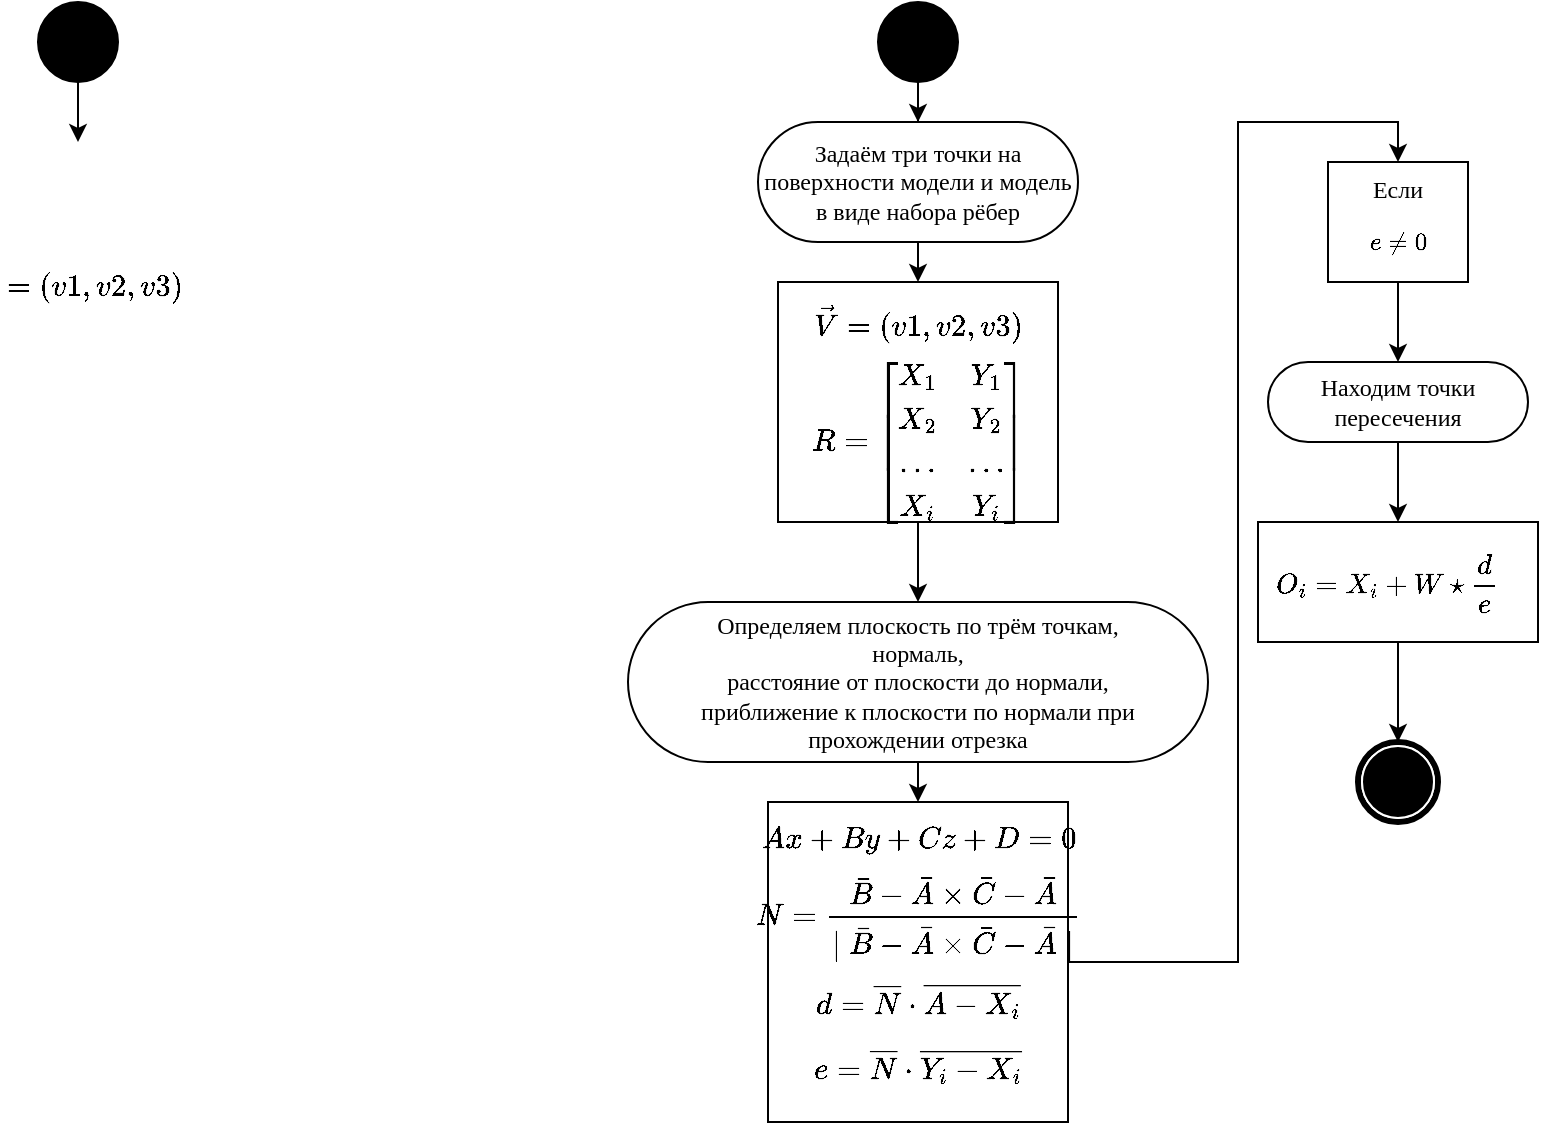 <mxfile version="13.10.5" type="github">
  <diagram id="rqI_ppBprp_Sd8-UaLiR" name="Page-1">
    <mxGraphModel dx="1692" dy="436" grid="1" gridSize="10" guides="1" tooltips="1" connect="1" arrows="1" fold="1" page="1" pageScale="1" pageWidth="827" pageHeight="1169" math="1" shadow="0">
      <root>
        <mxCell id="0" />
        <mxCell id="1" parent="0" />
        <mxCell id="YjNDBlbt8UtDI5Ee4jb6-37" style="edgeStyle=orthogonalEdgeStyle;rounded=0;orthogonalLoop=1;jettySize=auto;html=1;exitX=0.5;exitY=1;exitDx=0;exitDy=0;entryX=0.5;entryY=0;entryDx=0;entryDy=0;" edge="1" parent="1" source="YjNDBlbt8UtDI5Ee4jb6-34" target="YjNDBlbt8UtDI5Ee4jb6-36">
          <mxGeometry relative="1" as="geometry" />
        </mxCell>
        <mxCell id="YjNDBlbt8UtDI5Ee4jb6-34" value="" style="rounded=0;whiteSpace=wrap;html=1;" vertex="1" parent="1">
          <mxGeometry x="270" y="340" width="140" height="60" as="geometry" />
        </mxCell>
        <mxCell id="YjNDBlbt8UtDI5Ee4jb6-31" value="" style="edgeStyle=orthogonalEdgeStyle;rounded=0;orthogonalLoop=1;jettySize=auto;html=1;" edge="1" parent="1" source="YjNDBlbt8UtDI5Ee4jb6-27" target="YjNDBlbt8UtDI5Ee4jb6-30">
          <mxGeometry relative="1" as="geometry" />
        </mxCell>
        <mxCell id="YjNDBlbt8UtDI5Ee4jb6-27" value="" style="rounded=0;whiteSpace=wrap;html=1;" vertex="1" parent="1">
          <mxGeometry x="305" y="160" width="70" height="60" as="geometry" />
        </mxCell>
        <mxCell id="YjNDBlbt8UtDI5Ee4jb6-3" value="" style="edgeStyle=orthogonalEdgeStyle;rounded=0;orthogonalLoop=1;jettySize=auto;html=1;entryX=0.5;entryY=0;entryDx=0;entryDy=0;" edge="1" parent="1" source="YjNDBlbt8UtDI5Ee4jb6-1" target="YjNDBlbt8UtDI5Ee4jb6-4">
          <mxGeometry relative="1" as="geometry" />
        </mxCell>
        <mxCell id="YjNDBlbt8UtDI5Ee4jb6-1" value="" style="ellipse;whiteSpace=wrap;html=1;rounded=0;shadow=0;comic=0;labelBackgroundColor=none;strokeWidth=1;fillColor=#000000;fontFamily=Verdana;fontSize=12;align=center;" vertex="1" parent="1">
          <mxGeometry x="80" y="80" width="40" height="40" as="geometry" />
        </mxCell>
        <mxCell id="YjNDBlbt8UtDI5Ee4jb6-5" style="edgeStyle=orthogonalEdgeStyle;rounded=0;orthogonalLoop=1;jettySize=auto;html=1;exitX=0.5;exitY=1;exitDx=0;exitDy=0;entryX=0.5;entryY=0;entryDx=0;entryDy=0;" edge="1" parent="1" source="YjNDBlbt8UtDI5Ee4jb6-4">
          <mxGeometry relative="1" as="geometry">
            <mxPoint x="100" y="220" as="targetPoint" />
          </mxGeometry>
        </mxCell>
        <mxCell id="YjNDBlbt8UtDI5Ee4jb6-4" value="Задаём три точки на поверхности модели и модель в виде набора рёбер" style="rounded=1;whiteSpace=wrap;html=1;shadow=0;comic=0;labelBackgroundColor=none;strokeWidth=1;fontFamily=Verdana;fontSize=12;align=center;arcSize=50;" vertex="1" parent="1">
          <mxGeometry x="20" y="140" width="160" height="60" as="geometry" />
        </mxCell>
        <mxCell id="YjNDBlbt8UtDI5Ee4jb6-11" style="edgeStyle=orthogonalEdgeStyle;rounded=0;orthogonalLoop=1;jettySize=auto;html=1;exitX=0.5;exitY=1;exitDx=0;exitDy=0;entryX=0.5;entryY=0;entryDx=0;entryDy=0;" edge="1" parent="1" source="YjNDBlbt8UtDI5Ee4jb6-6" target="YjNDBlbt8UtDI5Ee4jb6-10">
          <mxGeometry relative="1" as="geometry" />
        </mxCell>
        <mxCell id="YjNDBlbt8UtDI5Ee4jb6-6" value="Определяем плоскость по трём точкам, &lt;br&gt;нормаль, &lt;br&gt;расстояние от плоскости до нормали,&lt;br&gt;приближение к плоскости по нормали при прохождении отрезка" style="rounded=1;whiteSpace=wrap;html=1;shadow=0;comic=0;labelBackgroundColor=none;strokeWidth=1;fontFamily=Verdana;fontSize=12;align=center;arcSize=50;" vertex="1" parent="1">
          <mxGeometry x="-45" y="380" width="290" height="80" as="geometry" />
        </mxCell>
        <mxCell id="YjNDBlbt8UtDI5Ee4jb6-23" value="" style="edgeStyle=orthogonalEdgeStyle;rounded=0;orthogonalLoop=1;jettySize=auto;html=1;" edge="1" parent="1" source="YjNDBlbt8UtDI5Ee4jb6-8" target="YjNDBlbt8UtDI5Ee4jb6-6">
          <mxGeometry relative="1" as="geometry" />
        </mxCell>
        <mxCell id="YjNDBlbt8UtDI5Ee4jb6-8" value="" style="rounded=0;whiteSpace=wrap;html=1;shadow=0;comic=0;labelBackgroundColor=none;strokeWidth=1;fontFamily=Verdana;fontSize=12;align=center;arcSize=50;" vertex="1" parent="1">
          <mxGeometry x="30" y="220" width="140" height="120" as="geometry" />
        </mxCell>
        <mxCell id="YjNDBlbt8UtDI5Ee4jb6-32" style="edgeStyle=orthogonalEdgeStyle;rounded=0;orthogonalLoop=1;jettySize=auto;html=1;exitX=1;exitY=0.5;exitDx=0;exitDy=0;entryX=0.5;entryY=0;entryDx=0;entryDy=0;" edge="1" parent="1" source="YjNDBlbt8UtDI5Ee4jb6-10" target="YjNDBlbt8UtDI5Ee4jb6-27">
          <mxGeometry relative="1" as="geometry">
            <mxPoint x="280.0" y="176.667" as="targetPoint" />
            <Array as="points">
              <mxPoint x="260" y="560" />
              <mxPoint x="260" y="140" />
              <mxPoint x="340" y="140" />
            </Array>
          </mxGeometry>
        </mxCell>
        <mxCell id="YjNDBlbt8UtDI5Ee4jb6-10" value="&lt;span style=&quot;text-align: left ; background-color: rgb(255 , 255 , 255)&quot;&gt;&lt;font face=&quot;courier new, courier, monospace&quot;&gt;&lt;span style=&quot;font-size: 13px&quot;&gt;&lt;br&gt;&lt;/span&gt;&lt;/font&gt;&lt;/span&gt;" style="rounded=0;whiteSpace=wrap;html=1;shadow=0;comic=0;labelBackgroundColor=none;strokeWidth=1;fontFamily=Verdana;fontSize=12;align=center;arcSize=50;" vertex="1" parent="1">
          <mxGeometry x="25" y="480" width="150" height="160" as="geometry" />
        </mxCell>
        <mxCell id="YjNDBlbt8UtDI5Ee4jb6-18" value="&lt;span style=&quot;text-align: left ; background-color: rgb(255 , 255 , 255)&quot;&gt;&lt;font face=&quot;courier new, courier, monospace&quot;&gt;&lt;span style=&quot;font-size: 13px&quot;&gt;$$Ax+By+Cz+D=0$$&lt;br&gt;&lt;br&gt;&lt;/span&gt;&lt;/font&gt;&lt;/span&gt;" style="rounded=0;whiteSpace=wrap;html=1;shadow=0;comic=0;labelBackgroundColor=none;strokeWidth=1;fontFamily=Verdana;fontSize=12;align=center;arcSize=50;strokeColor=none;" vertex="1" parent="1">
          <mxGeometry x="27.5" y="490" width="145" height="50" as="geometry" />
        </mxCell>
        <mxCell id="YjNDBlbt8UtDI5Ee4jb6-15" value="&lt;span style=&quot;text-align: left ; background-color: rgb(255 , 255 , 255)&quot;&gt;&lt;font face=&quot;courier new, courier, monospace&quot;&gt;&lt;span style=&quot;font-size: 13px&quot;&gt;$$N =&amp;nbsp; \frac{ \bar{B} - \bar{A}\times \bar{C}-\bar{A}}{\mid \bar{B} - \bar{A}\times \bar{C}-\bar{A}\mid}$$&lt;/span&gt;&lt;br&gt;&lt;/font&gt;&lt;/span&gt;" style="rounded=0;whiteSpace=wrap;html=1;shadow=0;comic=0;labelBackgroundColor=none;strokeWidth=1;fontFamily=Verdana;fontSize=12;align=center;arcSize=50;strokeColor=none;" vertex="1" parent="1">
          <mxGeometry x="32.5" y="520" width="135" height="50" as="geometry" />
        </mxCell>
        <mxCell id="YjNDBlbt8UtDI5Ee4jb6-14" value="&lt;span style=&quot;text-align: left ; background-color: rgb(255 , 255 , 255)&quot;&gt;&lt;font face=&quot;courier new, courier, monospace&quot;&gt;&lt;span style=&quot;font-size: 13px&quot;&gt;$$d = \overline{N} \cdot\overline{A - X_{i}}$$&lt;/span&gt;&lt;br&gt;&lt;br&gt;&lt;/font&gt;&lt;/span&gt;" style="rounded=0;whiteSpace=wrap;html=1;shadow=0;comic=0;labelBackgroundColor=none;strokeWidth=1;fontFamily=Verdana;fontSize=12;align=center;arcSize=50;strokeColor=none;" vertex="1" parent="1">
          <mxGeometry x="43.75" y="580" width="112.5" height="30" as="geometry" />
        </mxCell>
        <mxCell id="YjNDBlbt8UtDI5Ee4jb6-17" value="&lt;span style=&quot;text-align: left ; background-color: rgb(255 , 255 , 255)&quot;&gt;&lt;font face=&quot;courier new, courier, monospace&quot;&gt;&lt;span style=&quot;font-size: 13px&quot;&gt;$$e = \overline{N} \cdot\overline{Y_{i} - X_{i}} $$&lt;/span&gt;&lt;br&gt;&lt;/font&gt;&lt;/span&gt;" style="rounded=0;whiteSpace=wrap;html=1;shadow=0;comic=0;labelBackgroundColor=none;strokeWidth=1;fontFamily=Verdana;fontSize=12;align=center;arcSize=50;strokeColor=none;" vertex="1" parent="1">
          <mxGeometry x="55" y="610" width="90" height="20" as="geometry" />
        </mxCell>
        <mxCell id="YjNDBlbt8UtDI5Ee4jb6-21" value="&lt;span style=&quot;font-family: &amp;#34;courier new&amp;#34; , &amp;#34;courier&amp;#34; , monospace ; font-size: 13px ; text-align: left ; background-color: rgb(255 , 255 , 255)&quot;&gt;$$\vec{V}=(v1, v2, v3)$$&lt;/span&gt;" style="text;html=1;strokeColor=none;fillColor=none;align=center;verticalAlign=middle;whiteSpace=wrap;rounded=0;" vertex="1" parent="1">
          <mxGeometry x="80" y="230" width="40" height="20" as="geometry" />
        </mxCell>
        <mxCell id="YjNDBlbt8UtDI5Ee4jb6-22" value="&lt;span style=&quot;font-family: &amp;#34;courier new&amp;#34; , &amp;#34;courier&amp;#34; , monospace ; font-size: 13px ; text-align: left ; background-color: rgb(255 , 255 , 255)&quot;&gt;\[R = \begin{bmatrix}X_{1} &amp;amp; Y_{1} \\X_{2} &amp;amp; Y_{2}&amp;nbsp; \\... &amp;amp; ...&amp;nbsp; \\X_{i} &amp;amp; Y_{i} \end{bmatrix}\]&lt;/span&gt;" style="text;html=1;strokeColor=none;fillColor=none;align=center;verticalAlign=middle;whiteSpace=wrap;rounded=0;" vertex="1" parent="1">
          <mxGeometry x="80" y="290" width="40" height="20" as="geometry" />
        </mxCell>
        <mxCell id="YjNDBlbt8UtDI5Ee4jb6-26" value="&lt;span style=&quot;font-family: &amp;#34;verdana&amp;#34;&quot;&gt;Если $$e \neq 0$$&amp;nbsp;&lt;/span&gt;" style="text;html=1;strokeColor=none;fillColor=none;align=center;verticalAlign=middle;whiteSpace=wrap;rounded=0;" vertex="1" parent="1">
          <mxGeometry x="315" y="190" width="50" height="20" as="geometry" />
        </mxCell>
        <mxCell id="YjNDBlbt8UtDI5Ee4jb6-35" style="edgeStyle=orthogonalEdgeStyle;rounded=0;orthogonalLoop=1;jettySize=auto;html=1;exitX=0.5;exitY=1;exitDx=0;exitDy=0;entryX=0.5;entryY=0;entryDx=0;entryDy=0;" edge="1" parent="1" source="YjNDBlbt8UtDI5Ee4jb6-30" target="YjNDBlbt8UtDI5Ee4jb6-34">
          <mxGeometry relative="1" as="geometry" />
        </mxCell>
        <mxCell id="YjNDBlbt8UtDI5Ee4jb6-30" value="Находим точки пересечения" style="rounded=1;whiteSpace=wrap;html=1;shadow=0;comic=0;labelBackgroundColor=none;strokeWidth=1;fontFamily=Verdana;fontSize=12;align=center;arcSize=50;" vertex="1" parent="1">
          <mxGeometry x="275" y="260" width="130" height="40" as="geometry" />
        </mxCell>
        <mxCell id="YjNDBlbt8UtDI5Ee4jb6-33" value="\[O_{i} = X_{i}+W\star \frac{d}{e}\]" style="text;html=1;strokeColor=none;fillColor=none;align=center;verticalAlign=middle;whiteSpace=wrap;rounded=0;" vertex="1" parent="1">
          <mxGeometry x="265" y="360" width="140" height="20" as="geometry" />
        </mxCell>
        <mxCell id="YjNDBlbt8UtDI5Ee4jb6-36" value="" style="shape=mxgraph.bpmn.shape;html=1;verticalLabelPosition=bottom;labelBackgroundColor=#ffffff;verticalAlign=top;perimeter=ellipsePerimeter;outline=end;symbol=terminate;rounded=0;shadow=0;comic=0;strokeWidth=1;fontFamily=Verdana;fontSize=12;align=center;" vertex="1" parent="1">
          <mxGeometry x="320" y="450" width="40" height="40" as="geometry" />
        </mxCell>
        <mxCell id="YjNDBlbt8UtDI5Ee4jb6-40" style="edgeStyle=orthogonalEdgeStyle;rounded=0;orthogonalLoop=1;jettySize=auto;html=1;exitX=0.5;exitY=1;exitDx=0;exitDy=0;entryX=0.5;entryY=0;entryDx=0;entryDy=0;" edge="1" parent="1" source="YjNDBlbt8UtDI5Ee4jb6-38">
          <mxGeometry relative="1" as="geometry">
            <mxPoint x="-320" y="150.0" as="targetPoint" />
          </mxGeometry>
        </mxCell>
        <mxCell id="YjNDBlbt8UtDI5Ee4jb6-38" value="" style="ellipse;whiteSpace=wrap;html=1;rounded=0;shadow=0;comic=0;labelBackgroundColor=none;strokeWidth=1;fillColor=#000000;fontFamily=Verdana;fontSize=12;align=center;" vertex="1" parent="1">
          <mxGeometry x="-340" y="80" width="40" height="40" as="geometry" />
        </mxCell>
        <mxCell id="YjNDBlbt8UtDI5Ee4jb6-41" value="&lt;span style=&quot;font-family: &amp;#34;courier new&amp;#34; , &amp;#34;courier&amp;#34; , monospace ; font-size: 13px ; text-align: left ; background-color: rgb(255 , 255 , 255)&quot;&gt;$$\vec{V}=(v1, v2, v3)$$&lt;/span&gt;" style="text;html=1;strokeColor=none;fillColor=none;align=center;verticalAlign=middle;whiteSpace=wrap;rounded=0;" vertex="1" parent="1">
          <mxGeometry x="-340" y="210" width="40" height="20" as="geometry" />
        </mxCell>
      </root>
    </mxGraphModel>
  </diagram>
</mxfile>
